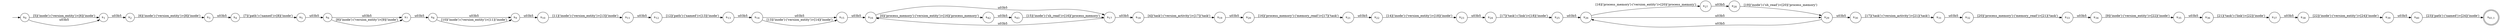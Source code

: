 digraph NFA {
    rankdir = LR;
    I [style = invis];
    I -> S0;
    S0 [label = <s<sub>0</sub>>, shape = circle];
    S1 [label = <s<sub>1</sub>>, shape = circle];
    S2 [label = <s<sub>2</sub>>, shape = circle];
    S3 [label = <s<sub>3</sub>>, shape = circle];
    S4 [label = <s<sub>4</sub>>, shape = circle];
    S5 [label = <s<sub>5</sub>>, shape = circle];
    S6 [label = <s<sub>6</sub>>, shape = circle];
    S7 [label = <s<sub>7</sub>>, shape = circle];
    S8 [label = <s<sub>8</sub>>, shape = circle];
    S9 [label = <s<sub>9</sub>>, shape = circle];
    S10 [label = <s<sub>10</sub>>, shape = circle];
    S11 [label = <s<sub>11</sub>>, shape = circle];
    S12 [label = <s<sub>12</sub>>, shape = circle];
    S13 [label = <s<sub>13</sub>>, shape = circle];
    S14 [label = <s<sub>14</sub>>, shape = circle];
    S15 [label = <s<sub>15</sub>>, shape = circle];
    S16 [label = <s<sub>16</sub>>, shape = circle];
    S17 [label = <s<sub>17</sub>>, shape = circle];
    S17 -> S16 [label = "\u03b5"];
    S18 [label = <s<sub>18</sub>>, shape = circle];
    S19 [label = <s<sub>19</sub>>, shape = circle];
    S20 [label = <s<sub>20</sub>>, shape = circle];
    S21 [label = <s<sub>21</sub>>, shape = circle];
    S22 [label = <s<sub>22</sub>>, shape = circle];
    S23 [label = <s<sub>23</sub>>, shape = circle];
    S24 [label = <s<sub>24</sub>>, shape = circle];
    S25 [label = <s<sub>25</sub>>, shape = circle];
    S26 [label = <s<sub>26</sub>>, shape = circle];
    S27 [label = <s<sub>27</sub>>, shape = circle];
    S28 [label = <s<sub>28</sub>>, shape = circle];
    S29 [label = <s<sub>29</sub>>, shape = circle];
    S29 -> S26 [label = "\u03b5"];
    S30 [label = <s<sub>30</sub>>, shape = circle];
    S31 [label = <s<sub>31</sub>>, shape = circle];
    S32 [label = <s<sub>32</sub>>, shape = circle];
    S33 [label = <s<sub>33</sub>>, shape = circle];
    S34 [label = <s<sub>34</sub>>, shape = circle];
    S35 [label = <s<sub>35</sub>>, shape = circle];
    S36 [label = <s<sub>36</sub>>, shape = circle];
    S37 [label = <s<sub>37</sub>>, shape = circle];
    S38 [label = <s<sub>38</sub>>, shape = circle];
    S39 [label = <s<sub>39</sub>>, shape = circle];
    S40 [label = <s<sub>40</sub>>, shape = circle];
    S41 [label = <s<sub>41,1</sub>>, shape = circle, peripheries = 2];
    S40 -> S41 [label = "[23]('path')-('named')>[24]('inode')"];
    S39 -> S40 [label = "\u03b5"];
    S38 -> S39 [label = "[22]('inode')-('version_entity')>[24]('inode')"];
    S37 -> S38 [label = "\u03b5"];
    S36 -> S37 [label = "[21]('task')-('link')>[22]('inode')"];
    S35 -> S36 [label = "\u03b5"];
    S34 -> S35 [label = "[9]('inode')-('version_entity')>[22]('inode')"];
    S33 -> S34 [label = "\u03b5"];
    S32 -> S33 [label = "[20]('process_memory')-('memory_read')>[21]('task')"];
    S31 -> S32 [label = "\u03b5"];
    S30 -> S31 [label = "[17]('task')-('version_activity')>[21]('task')"];
    S29 -> S30 [label = "\u03b5"];
    S28 -> S29 [label = "[19]('inode')-('sh_read')>[20]('process_memory')"];
    S27 -> S28 [label = "\u03b5"];
    S26 -> S27 [label = "[16]('process_memory')-('version_entity')>[20]('process_memory')"];
    S26 -> S29 [label = "\u03b5"];
    S25 -> S26 [label = "\u03b5"];
    S24 -> S25 [label = "[17]('task')-('link')>[18]('inode')"];
    S23 -> S24 [label = "\u03b5"];
    S22 -> S23 [label = "[14]('inode')-('version_entity')>[18]('inode')"];
    S21 -> S22 [label = "\u03b5"];
    S20 -> S21 [label = "[16]('process_memory')-('memory_read')>[17]('task')"];
    S19 -> S20 [label = "\u03b5"];
    S18 -> S19 [label = "[4]('task')-('version_activity')>[17]('task')"];
    S17 -> S18 [label = "\u03b5"];
    S16 -> S17 [label = "\u03b5"];
    S42 [label = <s<sub>42</sub>>, shape = circle];
    S43 [label = <s<sub>43</sub>>, shape = circle];
    S43 -> S17 [label = "[15]('inode')-('sh_read')>[16]('process_memory')"];
    S42 -> S43 [label = "\u03b5"];
    S16 -> S42 [label = "[0]('process_memory')-('version_entity')>[16]('process_memory')"];
    S15 -> S16 [label = "\u03b5"];
    S14 -> S15 [label = "\u03b5"];
    S14 -> S15 [label = "[13]('inode')-('version_entity')>[14]('inode')"];
    S13 -> S14 [label = "\u03b5"];
    S12 -> S13 [label = "[12]('path')-('named')>[13]('inode')"];
    S11 -> S12 [label = "\u03b5"];
    S10 -> S11 [label = "[11]('inode')-('version_entity')>[13]('inode')"];
    S9 -> S10 [label = "\u03b5"];
    S8 -> S9 [label = "\u03b5"];
    S8 -> S9 [label = "[10]('inode')-('version_entity')>[11]('inode')"];
    S7 -> S8 [label = "\u03b5"];
    S6 -> S7 [label = "\u03b5"];
    S6 -> S7 [label = "[8]('inode')-('version_entity')>[9]('inode')"];
    S5 -> S6 [label = "\u03b5"];
    S4 -> S5 [label = "[7]('path')-('named')>[8]('inode')"];
    S3 -> S4 [label = "\u03b5"];
    S2 -> S3 [label = "[6]('inode')-('version_entity')>[8]('inode')"];
    S1 -> S2 [label = "\u03b5"];
    S0 -> S1 [label = "[5]('inode')-('version_entity')>[6]('inode')"];
    S0 -> S1 [label = "\u03b5"];
}
